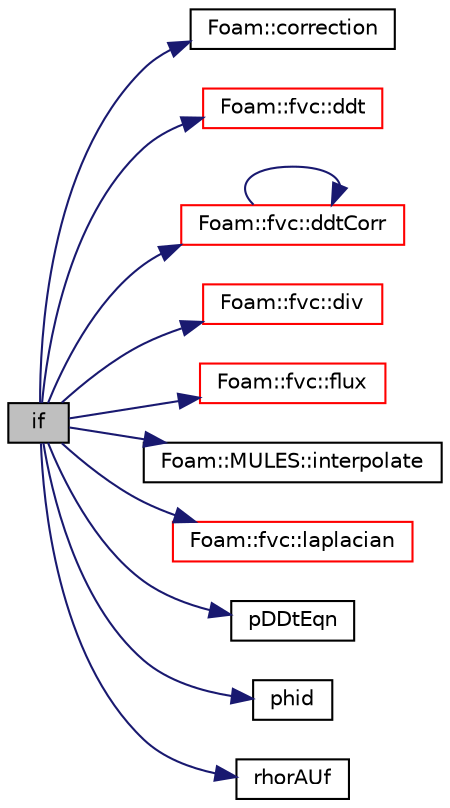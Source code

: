 digraph "if"
{
  bgcolor="transparent";
  edge [fontname="Helvetica",fontsize="10",labelfontname="Helvetica",labelfontsize="10"];
  node [fontname="Helvetica",fontsize="10",shape=record];
  rankdir="LR";
  Node8 [label="if",height=0.2,width=0.4,color="black", fillcolor="grey75", style="filled", fontcolor="black"];
  Node8 -> Node9 [color="midnightblue",fontsize="10",style="solid",fontname="Helvetica"];
  Node9 [label="Foam::correction",height=0.2,width=0.4,color="black",URL="$a21851.html#aa5166e83cc970d681cdb0246482047e8",tooltip="Return the correction form of the given matrix. "];
  Node8 -> Node10 [color="midnightblue",fontsize="10",style="solid",fontname="Helvetica"];
  Node10 [label="Foam::fvc::ddt",height=0.2,width=0.4,color="red",URL="$a21861.html#a5dc871206ab86042756c8ccfdc5797ad"];
  Node8 -> Node306 [color="midnightblue",fontsize="10",style="solid",fontname="Helvetica"];
  Node306 [label="Foam::fvc::ddtCorr",height=0.2,width=0.4,color="red",URL="$a21861.html#a62752eff998bc6e471deab75616e34d5"];
  Node306 -> Node306 [color="midnightblue",fontsize="10",style="solid",fontname="Helvetica"];
  Node8 -> Node72 [color="midnightblue",fontsize="10",style="solid",fontname="Helvetica"];
  Node72 [label="Foam::fvc::div",height=0.2,width=0.4,color="red",URL="$a21861.html#a585533948ad80abfe589d920c641f251"];
  Node8 -> Node307 [color="midnightblue",fontsize="10",style="solid",fontname="Helvetica"];
  Node307 [label="Foam::fvc::flux",height=0.2,width=0.4,color="red",URL="$a21861.html#a8fc1922666ca94c5fd207b8b96f99467",tooltip="Return the face-flux field obtained from the given volVectorField. "];
  Node8 -> Node308 [color="midnightblue",fontsize="10",style="solid",fontname="Helvetica"];
  Node308 [label="Foam::MULES::interpolate",height=0.2,width=0.4,color="black",URL="$a21864.html#a4d62f21551985d814104861e7c1d9b4f"];
  Node8 -> Node309 [color="midnightblue",fontsize="10",style="solid",fontname="Helvetica"];
  Node309 [label="Foam::fvc::laplacian",height=0.2,width=0.4,color="red",URL="$a21861.html#ac75bff389d0405149b204b0d7ac214cd"];
  Node8 -> Node312 [color="midnightblue",fontsize="10",style="solid",fontname="Helvetica"];
  Node312 [label="pDDtEqn",height=0.2,width=0.4,color="black",URL="$a39215.html#abe8cffe44f8639aaa7c779c98536cef2"];
  Node8 -> Node313 [color="midnightblue",fontsize="10",style="solid",fontname="Helvetica"];
  Node313 [label="phid",height=0.2,width=0.4,color="black",URL="$a39233.html#a1dc9930b66a1b17612a02e005eea813d"];
  Node8 -> Node314 [color="midnightblue",fontsize="10",style="solid",fontname="Helvetica"];
  Node314 [label="rhorAUf",height=0.2,width=0.4,color="black",URL="$a39200.html#afd8c4e61a2e39cb5143264971d9c72b8"];
}

